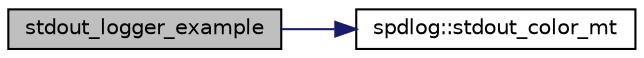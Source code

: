 digraph "stdout_logger_example"
{
  edge [fontname="Helvetica",fontsize="10",labelfontname="Helvetica",labelfontsize="10"];
  node [fontname="Helvetica",fontsize="10",shape=record];
  rankdir="LR";
  Node1 [label="stdout_logger_example",height=0.2,width=0.4,color="black", fillcolor="grey75", style="filled" fontcolor="black"];
  Node1 -> Node2 [color="midnightblue",fontsize="10",style="solid",fontname="Helvetica"];
  Node2 [label="spdlog::stdout_color_mt",height=0.2,width=0.4,color="black", fillcolor="white", style="filled",URL="$namespacespdlog.html#a903467b7174af13d10f2f29ae9bd4a6e"];
}

